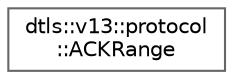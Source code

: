 digraph "Graphical Class Hierarchy"
{
 // LATEX_PDF_SIZE
  bgcolor="transparent";
  edge [fontname=Helvetica,fontsize=10,labelfontname=Helvetica,labelfontsize=10];
  node [fontname=Helvetica,fontsize=10,shape=box,height=0.2,width=0.4];
  rankdir="LR";
  Node0 [id="Node000000",label="dtls::v13::protocol\l::ACKRange",height=0.2,width=0.4,color="grey40", fillcolor="white", style="filled",URL="$structdtls_1_1v13_1_1protocol_1_1ACKRange.html",tooltip=" "];
}
